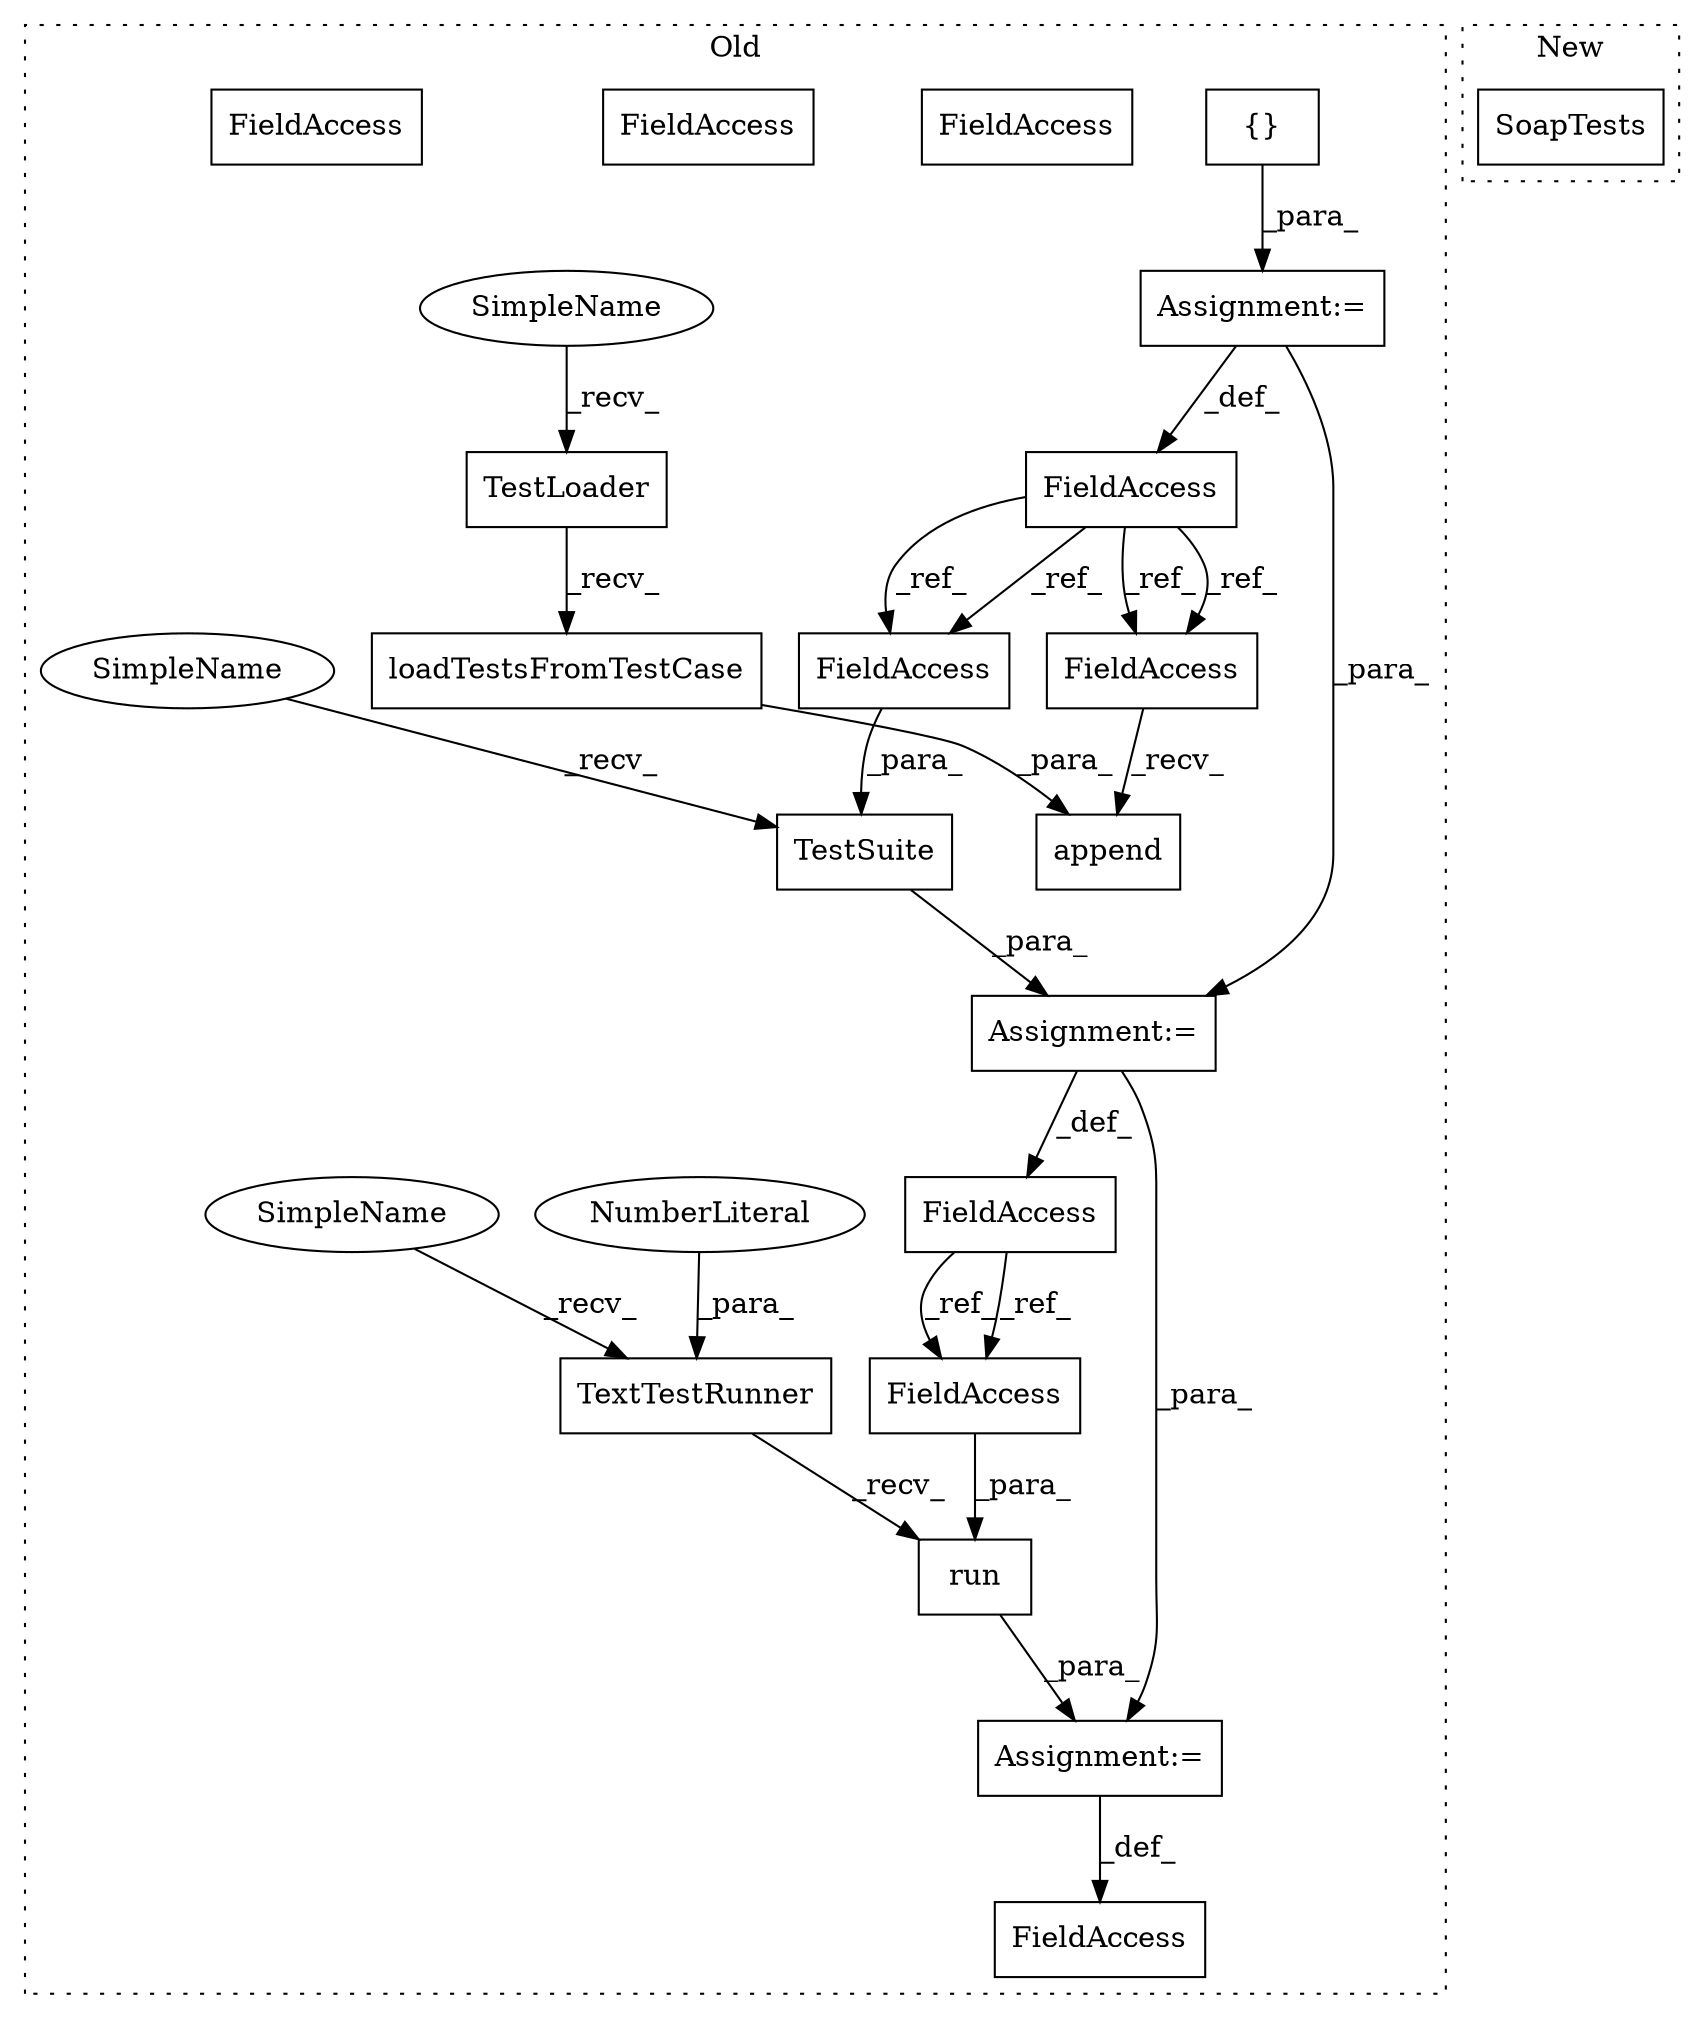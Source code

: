 digraph G {
subgraph cluster0 {
1 [label="TestLoader" a="32" s="51040" l="12" shape="box"];
3 [label="TextTestRunner" a="32" s="51153,51169" l="15,1" shape="box"];
4 [label="NumberLiteral" a="34" s="51168" l="1" shape="ellipse"];
5 [label="TestSuite" a="32" s="51112,51128" l="10,1" shape="box"];
6 [label="{}" a="4" s="51007" l="2" shape="box"];
7 [label="loadTestsFromTestCase" a="32" s="51053,51084" l="22,1" shape="box"];
8 [label="FieldAccess" a="22" s="50976" l="6" shape="box"];
9 [label="FieldAccess" a="22" s="51137" l="6" shape="box"];
10 [label="FieldAccess" a="22" s="51017" l="6" shape="box"];
11 [label="FieldAccess" a="22" s="51094" l="8" shape="box"];
12 [label="FieldAccess" a="22" s="51122" l="6" shape="box"];
13 [label="FieldAccess" a="22" s="51175" l="8" shape="box"];
14 [label="run" a="32" s="51171,51183" l="4,1" shape="box"];
15 [label="Assignment:=" a="7" s="51102" l="1" shape="box"];
16 [label="Assignment:=" a="7" s="51143" l="1" shape="box"];
17 [label="Assignment:=" a="7" s="50982" l="1" shape="box"];
18 [label="append" a="32" s="51024,51085" l="7,1" shape="box"];
19 [label="FieldAccess" a="22" s="51175" l="8" shape="box"];
20 [label="SimpleName" a="42" s="51031" l="8" shape="ellipse"];
21 [label="SimpleName" a="42" s="51103" l="8" shape="ellipse"];
22 [label="SimpleName" a="42" s="51144" l="8" shape="ellipse"];
23 [label="FieldAccess" a="22" s="51122" l="6" shape="box"];
24 [label="FieldAccess" a="22" s="51017" l="6" shape="box"];
label = "Old";
style="dotted";
}
subgraph cluster1 {
2 [label="SoapTests" a="32" s="51045" l="11" shape="box"];
label = "New";
style="dotted";
}
1 -> 7 [label="_recv_"];
3 -> 14 [label="_recv_"];
4 -> 3 [label="_para_"];
5 -> 15 [label="_para_"];
6 -> 17 [label="_para_"];
7 -> 18 [label="_para_"];
8 -> 24 [label="_ref_"];
8 -> 23 [label="_ref_"];
8 -> 24 [label="_ref_"];
8 -> 23 [label="_ref_"];
11 -> 19 [label="_ref_"];
11 -> 19 [label="_ref_"];
14 -> 16 [label="_para_"];
15 -> 16 [label="_para_"];
15 -> 11 [label="_def_"];
16 -> 9 [label="_def_"];
17 -> 15 [label="_para_"];
17 -> 8 [label="_def_"];
19 -> 14 [label="_para_"];
20 -> 1 [label="_recv_"];
21 -> 5 [label="_recv_"];
22 -> 3 [label="_recv_"];
23 -> 5 [label="_para_"];
24 -> 18 [label="_recv_"];
}